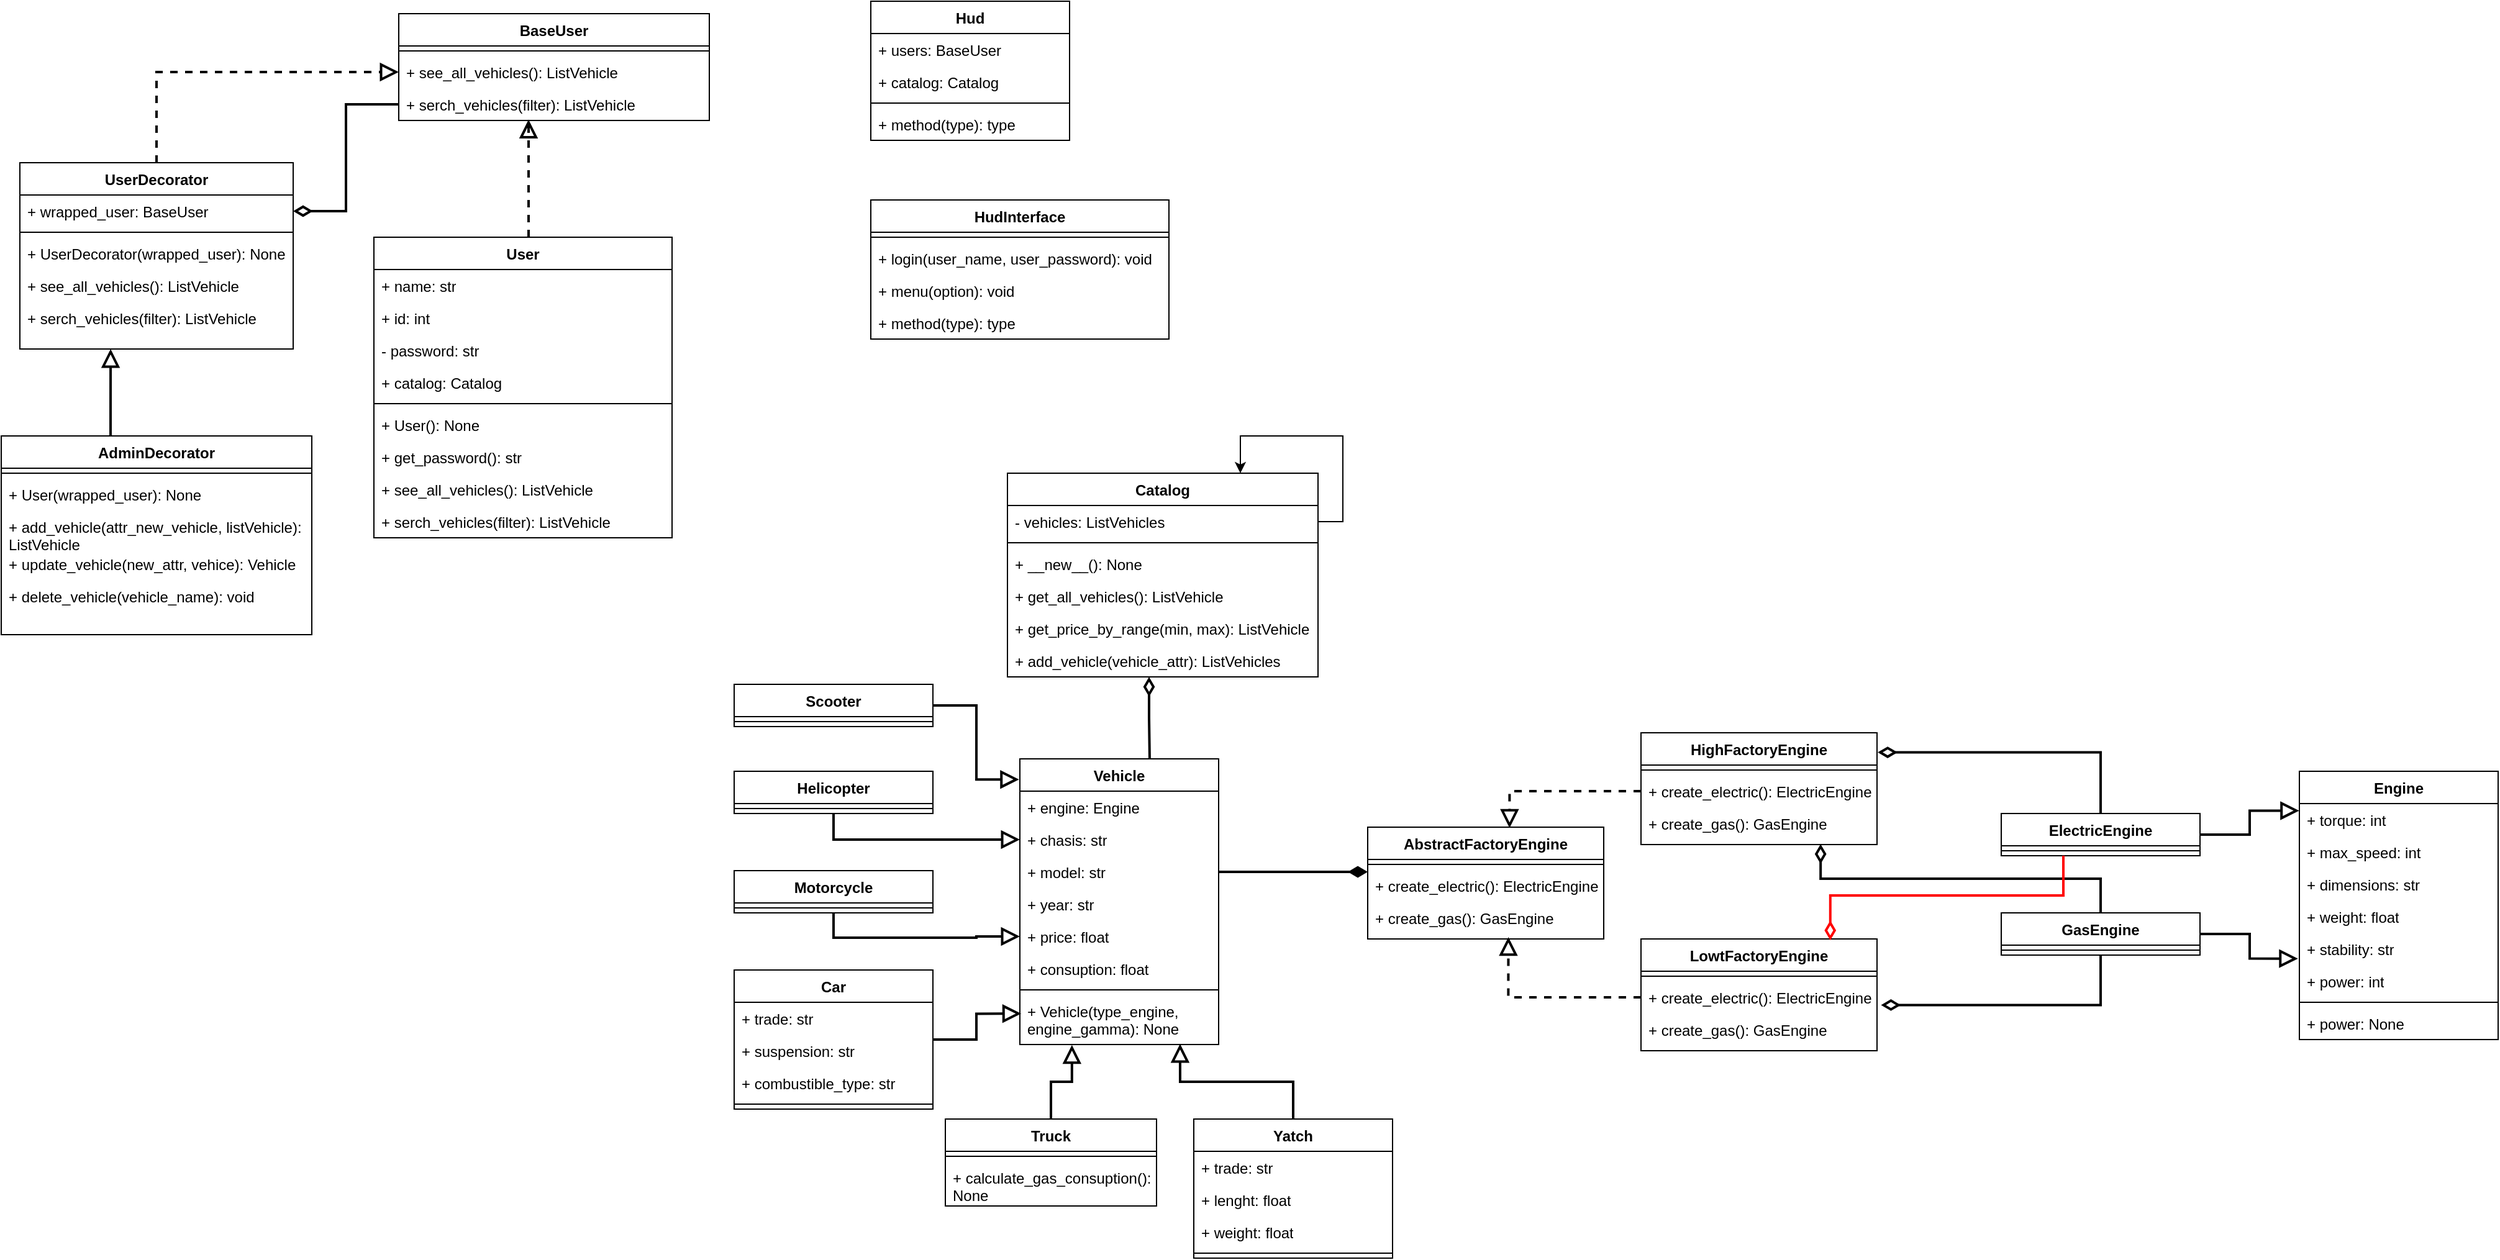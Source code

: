 <mxfile version="24.3.0" type="github">
  <diagram name="Página-1" id="9JtSwNhYOpgH9qorqn5r">
    <mxGraphModel dx="1753" dy="1662" grid="1" gridSize="10" guides="1" tooltips="1" connect="1" arrows="1" fold="1" page="1" pageScale="1" pageWidth="827" pageHeight="1169" math="0" shadow="0">
      <root>
        <mxCell id="0" />
        <mxCell id="1" parent="0" />
        <mxCell id="m1nBJQU90JqvEYAqVLsa-41" value="Vehicle" style="swimlane;fontStyle=1;align=center;verticalAlign=top;childLayout=stackLayout;horizontal=1;startSize=26;horizontalStack=0;resizeParent=1;resizeParentMax=0;resizeLast=0;collapsible=1;marginBottom=0;whiteSpace=wrap;html=1;" parent="1" vertex="1">
          <mxGeometry x="240" y="340" width="160" height="230" as="geometry" />
        </mxCell>
        <mxCell id="m1nBJQU90JqvEYAqVLsa-42" value="+ engine: Engine" style="text;strokeColor=none;fillColor=none;align=left;verticalAlign=top;spacingLeft=4;spacingRight=4;overflow=hidden;rotatable=0;points=[[0,0.5],[1,0.5]];portConstraint=eastwest;whiteSpace=wrap;html=1;" parent="m1nBJQU90JqvEYAqVLsa-41" vertex="1">
          <mxGeometry y="26" width="160" height="26" as="geometry" />
        </mxCell>
        <mxCell id="m1nBJQU90JqvEYAqVLsa-54" value="+ chasis: str" style="text;strokeColor=none;fillColor=none;align=left;verticalAlign=top;spacingLeft=4;spacingRight=4;overflow=hidden;rotatable=0;points=[[0,0.5],[1,0.5]];portConstraint=eastwest;whiteSpace=wrap;html=1;" parent="m1nBJQU90JqvEYAqVLsa-41" vertex="1">
          <mxGeometry y="52" width="160" height="26" as="geometry" />
        </mxCell>
        <mxCell id="m1nBJQU90JqvEYAqVLsa-55" value="+ model: str" style="text;strokeColor=none;fillColor=none;align=left;verticalAlign=top;spacingLeft=4;spacingRight=4;overflow=hidden;rotatable=0;points=[[0,0.5],[1,0.5]];portConstraint=eastwest;whiteSpace=wrap;html=1;" parent="m1nBJQU90JqvEYAqVLsa-41" vertex="1">
          <mxGeometry y="78" width="160" height="26" as="geometry" />
        </mxCell>
        <mxCell id="m1nBJQU90JqvEYAqVLsa-56" value="+ year: str" style="text;strokeColor=none;fillColor=none;align=left;verticalAlign=top;spacingLeft=4;spacingRight=4;overflow=hidden;rotatable=0;points=[[0,0.5],[1,0.5]];portConstraint=eastwest;whiteSpace=wrap;html=1;" parent="m1nBJQU90JqvEYAqVLsa-41" vertex="1">
          <mxGeometry y="104" width="160" height="26" as="geometry" />
        </mxCell>
        <mxCell id="m1nBJQU90JqvEYAqVLsa-57" value="+ price: float" style="text;strokeColor=none;fillColor=none;align=left;verticalAlign=top;spacingLeft=4;spacingRight=4;overflow=hidden;rotatable=0;points=[[0,0.5],[1,0.5]];portConstraint=eastwest;whiteSpace=wrap;html=1;" parent="m1nBJQU90JqvEYAqVLsa-41" vertex="1">
          <mxGeometry y="130" width="160" height="26" as="geometry" />
        </mxCell>
        <mxCell id="m1nBJQU90JqvEYAqVLsa-58" value="+ consuption: float" style="text;strokeColor=none;fillColor=none;align=left;verticalAlign=top;spacingLeft=4;spacingRight=4;overflow=hidden;rotatable=0;points=[[0,0.5],[1,0.5]];portConstraint=eastwest;whiteSpace=wrap;html=1;" parent="m1nBJQU90JqvEYAqVLsa-41" vertex="1">
          <mxGeometry y="156" width="160" height="26" as="geometry" />
        </mxCell>
        <mxCell id="m1nBJQU90JqvEYAqVLsa-43" value="" style="line;strokeWidth=1;fillColor=none;align=left;verticalAlign=middle;spacingTop=-1;spacingLeft=3;spacingRight=3;rotatable=0;labelPosition=right;points=[];portConstraint=eastwest;strokeColor=inherit;" parent="m1nBJQU90JqvEYAqVLsa-41" vertex="1">
          <mxGeometry y="182" width="160" height="8" as="geometry" />
        </mxCell>
        <mxCell id="m1nBJQU90JqvEYAqVLsa-44" value="+ Vehicle(type_engine, engine_gamma): None" style="text;strokeColor=none;fillColor=none;align=left;verticalAlign=top;spacingLeft=4;spacingRight=4;overflow=hidden;rotatable=0;points=[[0,0.5],[1,0.5]];portConstraint=eastwest;whiteSpace=wrap;html=1;" parent="m1nBJQU90JqvEYAqVLsa-41" vertex="1">
          <mxGeometry y="190" width="160" height="40" as="geometry" />
        </mxCell>
        <mxCell id="m1nBJQU90JqvEYAqVLsa-45" value="Engine" style="swimlane;fontStyle=1;align=center;verticalAlign=top;childLayout=stackLayout;horizontal=1;startSize=26;horizontalStack=0;resizeParent=1;resizeParentMax=0;resizeLast=0;collapsible=1;marginBottom=0;whiteSpace=wrap;html=1;" parent="1" vertex="1">
          <mxGeometry x="1270" y="350" width="160" height="216" as="geometry" />
        </mxCell>
        <mxCell id="m1nBJQU90JqvEYAqVLsa-46" value="+ torque: int" style="text;strokeColor=none;fillColor=none;align=left;verticalAlign=top;spacingLeft=4;spacingRight=4;overflow=hidden;rotatable=0;points=[[0,0.5],[1,0.5]];portConstraint=eastwest;whiteSpace=wrap;html=1;" parent="m1nBJQU90JqvEYAqVLsa-45" vertex="1">
          <mxGeometry y="26" width="160" height="26" as="geometry" />
        </mxCell>
        <mxCell id="m1nBJQU90JqvEYAqVLsa-49" value="+ max_speed: int" style="text;strokeColor=none;fillColor=none;align=left;verticalAlign=top;spacingLeft=4;spacingRight=4;overflow=hidden;rotatable=0;points=[[0,0.5],[1,0.5]];portConstraint=eastwest;whiteSpace=wrap;html=1;" parent="m1nBJQU90JqvEYAqVLsa-45" vertex="1">
          <mxGeometry y="52" width="160" height="26" as="geometry" />
        </mxCell>
        <mxCell id="m1nBJQU90JqvEYAqVLsa-50" value="+ dimensions: str" style="text;strokeColor=none;fillColor=none;align=left;verticalAlign=top;spacingLeft=4;spacingRight=4;overflow=hidden;rotatable=0;points=[[0,0.5],[1,0.5]];portConstraint=eastwest;whiteSpace=wrap;html=1;" parent="m1nBJQU90JqvEYAqVLsa-45" vertex="1">
          <mxGeometry y="78" width="160" height="26" as="geometry" />
        </mxCell>
        <mxCell id="m1nBJQU90JqvEYAqVLsa-51" value="+ weight: float" style="text;strokeColor=none;fillColor=none;align=left;verticalAlign=top;spacingLeft=4;spacingRight=4;overflow=hidden;rotatable=0;points=[[0,0.5],[1,0.5]];portConstraint=eastwest;whiteSpace=wrap;html=1;" parent="m1nBJQU90JqvEYAqVLsa-45" vertex="1">
          <mxGeometry y="104" width="160" height="26" as="geometry" />
        </mxCell>
        <mxCell id="m1nBJQU90JqvEYAqVLsa-52" value="+ stability: str" style="text;strokeColor=none;fillColor=none;align=left;verticalAlign=top;spacingLeft=4;spacingRight=4;overflow=hidden;rotatable=0;points=[[0,0.5],[1,0.5]];portConstraint=eastwest;whiteSpace=wrap;html=1;" parent="m1nBJQU90JqvEYAqVLsa-45" vertex="1">
          <mxGeometry y="130" width="160" height="26" as="geometry" />
        </mxCell>
        <mxCell id="m1nBJQU90JqvEYAqVLsa-53" value="+ power: int" style="text;strokeColor=none;fillColor=none;align=left;verticalAlign=top;spacingLeft=4;spacingRight=4;overflow=hidden;rotatable=0;points=[[0,0.5],[1,0.5]];portConstraint=eastwest;whiteSpace=wrap;html=1;" parent="m1nBJQU90JqvEYAqVLsa-45" vertex="1">
          <mxGeometry y="156" width="160" height="26" as="geometry" />
        </mxCell>
        <mxCell id="m1nBJQU90JqvEYAqVLsa-47" value="" style="line;strokeWidth=1;fillColor=none;align=left;verticalAlign=middle;spacingTop=-1;spacingLeft=3;spacingRight=3;rotatable=0;labelPosition=right;points=[];portConstraint=eastwest;strokeColor=inherit;" parent="m1nBJQU90JqvEYAqVLsa-45" vertex="1">
          <mxGeometry y="182" width="160" height="8" as="geometry" />
        </mxCell>
        <mxCell id="m1nBJQU90JqvEYAqVLsa-172" value="+ power: None" style="text;strokeColor=none;fillColor=none;align=left;verticalAlign=top;spacingLeft=4;spacingRight=4;overflow=hidden;rotatable=0;points=[[0,0.5],[1,0.5]];portConstraint=eastwest;whiteSpace=wrap;html=1;" parent="m1nBJQU90JqvEYAqVLsa-45" vertex="1">
          <mxGeometry y="190" width="160" height="26" as="geometry" />
        </mxCell>
        <mxCell id="m1nBJQU90JqvEYAqVLsa-96" style="edgeStyle=orthogonalEdgeStyle;rounded=0;orthogonalLoop=1;jettySize=auto;html=1;entryX=0;entryY=0.5;entryDx=0;entryDy=0;strokeWidth=2;endSize=10;endArrow=block;endFill=0;startSize=10;" parent="1" source="m1nBJQU90JqvEYAqVLsa-59" target="m1nBJQU90JqvEYAqVLsa-54" edge="1">
          <mxGeometry relative="1" as="geometry" />
        </mxCell>
        <mxCell id="m1nBJQU90JqvEYAqVLsa-59" value="Helicopter" style="swimlane;fontStyle=1;align=center;verticalAlign=top;childLayout=stackLayout;horizontal=1;startSize=26;horizontalStack=0;resizeParent=1;resizeParentMax=0;resizeLast=0;collapsible=1;marginBottom=0;whiteSpace=wrap;html=1;" parent="1" vertex="1">
          <mxGeometry x="10" y="350" width="160" height="34" as="geometry" />
        </mxCell>
        <mxCell id="m1nBJQU90JqvEYAqVLsa-61" value="" style="line;strokeWidth=1;fillColor=none;align=left;verticalAlign=middle;spacingTop=-1;spacingLeft=3;spacingRight=3;rotatable=0;labelPosition=right;points=[];portConstraint=eastwest;strokeColor=inherit;" parent="m1nBJQU90JqvEYAqVLsa-59" vertex="1">
          <mxGeometry y="26" width="160" height="8" as="geometry" />
        </mxCell>
        <mxCell id="m1nBJQU90JqvEYAqVLsa-63" value="Scooter" style="swimlane;fontStyle=1;align=center;verticalAlign=top;childLayout=stackLayout;horizontal=1;startSize=26;horizontalStack=0;resizeParent=1;resizeParentMax=0;resizeLast=0;collapsible=1;marginBottom=0;whiteSpace=wrap;html=1;" parent="1" vertex="1">
          <mxGeometry x="10" y="280" width="160" height="34" as="geometry" />
        </mxCell>
        <mxCell id="m1nBJQU90JqvEYAqVLsa-65" value="" style="line;strokeWidth=1;fillColor=none;align=left;verticalAlign=middle;spacingTop=-1;spacingLeft=3;spacingRight=3;rotatable=0;labelPosition=right;points=[];portConstraint=eastwest;strokeColor=inherit;" parent="m1nBJQU90JqvEYAqVLsa-63" vertex="1">
          <mxGeometry y="26" width="160" height="8" as="geometry" />
        </mxCell>
        <mxCell id="m1nBJQU90JqvEYAqVLsa-94" style="edgeStyle=orthogonalEdgeStyle;rounded=0;orthogonalLoop=1;jettySize=auto;html=1;entryX=0;entryY=0.5;entryDx=0;entryDy=0;strokeWidth=2;endSize=10;endArrow=block;endFill=0;startSize=10;" parent="1" source="m1nBJQU90JqvEYAqVLsa-67" target="m1nBJQU90JqvEYAqVLsa-57" edge="1">
          <mxGeometry relative="1" as="geometry" />
        </mxCell>
        <mxCell id="m1nBJQU90JqvEYAqVLsa-67" value="Motorcycle" style="swimlane;fontStyle=1;align=center;verticalAlign=top;childLayout=stackLayout;horizontal=1;startSize=26;horizontalStack=0;resizeParent=1;resizeParentMax=0;resizeLast=0;collapsible=1;marginBottom=0;whiteSpace=wrap;html=1;" parent="1" vertex="1">
          <mxGeometry x="10" y="430" width="160" height="34" as="geometry" />
        </mxCell>
        <mxCell id="m1nBJQU90JqvEYAqVLsa-69" value="" style="line;strokeWidth=1;fillColor=none;align=left;verticalAlign=middle;spacingTop=-1;spacingLeft=3;spacingRight=3;rotatable=0;labelPosition=right;points=[];portConstraint=eastwest;strokeColor=inherit;" parent="m1nBJQU90JqvEYAqVLsa-67" vertex="1">
          <mxGeometry y="26" width="160" height="8" as="geometry" />
        </mxCell>
        <mxCell id="m1nBJQU90JqvEYAqVLsa-71" value="Car" style="swimlane;fontStyle=1;align=center;verticalAlign=top;childLayout=stackLayout;horizontal=1;startSize=26;horizontalStack=0;resizeParent=1;resizeParentMax=0;resizeLast=0;collapsible=1;marginBottom=0;whiteSpace=wrap;html=1;" parent="1" vertex="1">
          <mxGeometry x="10" y="510" width="160" height="112" as="geometry" />
        </mxCell>
        <mxCell id="m1nBJQU90JqvEYAqVLsa-87" value="+ trade: str" style="text;strokeColor=none;fillColor=none;align=left;verticalAlign=top;spacingLeft=4;spacingRight=4;overflow=hidden;rotatable=0;points=[[0,0.5],[1,0.5]];portConstraint=eastwest;whiteSpace=wrap;html=1;" parent="m1nBJQU90JqvEYAqVLsa-71" vertex="1">
          <mxGeometry y="26" width="160" height="26" as="geometry" />
        </mxCell>
        <mxCell id="m1nBJQU90JqvEYAqVLsa-89" value="+ suspension: str" style="text;strokeColor=none;fillColor=none;align=left;verticalAlign=top;spacingLeft=4;spacingRight=4;overflow=hidden;rotatable=0;points=[[0,0.5],[1,0.5]];portConstraint=eastwest;whiteSpace=wrap;html=1;" parent="m1nBJQU90JqvEYAqVLsa-71" vertex="1">
          <mxGeometry y="52" width="160" height="26" as="geometry" />
        </mxCell>
        <mxCell id="m1nBJQU90JqvEYAqVLsa-88" value="+ combustible_type: str" style="text;strokeColor=none;fillColor=none;align=left;verticalAlign=top;spacingLeft=4;spacingRight=4;overflow=hidden;rotatable=0;points=[[0,0.5],[1,0.5]];portConstraint=eastwest;whiteSpace=wrap;html=1;" parent="m1nBJQU90JqvEYAqVLsa-71" vertex="1">
          <mxGeometry y="78" width="160" height="26" as="geometry" />
        </mxCell>
        <mxCell id="m1nBJQU90JqvEYAqVLsa-73" value="" style="line;strokeWidth=1;fillColor=none;align=left;verticalAlign=middle;spacingTop=-1;spacingLeft=3;spacingRight=3;rotatable=0;labelPosition=right;points=[];portConstraint=eastwest;strokeColor=inherit;" parent="m1nBJQU90JqvEYAqVLsa-71" vertex="1">
          <mxGeometry y="104" width="160" height="8" as="geometry" />
        </mxCell>
        <mxCell id="m1nBJQU90JqvEYAqVLsa-90" style="edgeStyle=orthogonalEdgeStyle;rounded=0;orthogonalLoop=1;jettySize=auto;html=1;entryX=0.262;entryY=1.01;entryDx=0;entryDy=0;entryPerimeter=0;strokeWidth=2;endSize=10;endArrow=block;endFill=0;startSize=10;" parent="1" source="m1nBJQU90JqvEYAqVLsa-75" target="m1nBJQU90JqvEYAqVLsa-44" edge="1">
          <mxGeometry relative="1" as="geometry" />
        </mxCell>
        <mxCell id="m1nBJQU90JqvEYAqVLsa-75" value="Truck" style="swimlane;fontStyle=1;align=center;verticalAlign=top;childLayout=stackLayout;horizontal=1;startSize=26;horizontalStack=0;resizeParent=1;resizeParentMax=0;resizeLast=0;collapsible=1;marginBottom=0;whiteSpace=wrap;html=1;" parent="1" vertex="1">
          <mxGeometry x="180" y="630" width="170" height="70" as="geometry" />
        </mxCell>
        <mxCell id="m1nBJQU90JqvEYAqVLsa-77" value="" style="line;strokeWidth=1;fillColor=none;align=left;verticalAlign=middle;spacingTop=-1;spacingLeft=3;spacingRight=3;rotatable=0;labelPosition=right;points=[];portConstraint=eastwest;strokeColor=inherit;" parent="m1nBJQU90JqvEYAqVLsa-75" vertex="1">
          <mxGeometry y="26" width="170" height="8" as="geometry" />
        </mxCell>
        <mxCell id="m1nBJQU90JqvEYAqVLsa-78" value="+ calculate_gas_consuption(): None" style="text;strokeColor=none;fillColor=none;align=left;verticalAlign=top;spacingLeft=4;spacingRight=4;overflow=hidden;rotatable=0;points=[[0,0.5],[1,0.5]];portConstraint=eastwest;whiteSpace=wrap;html=1;" parent="m1nBJQU90JqvEYAqVLsa-75" vertex="1">
          <mxGeometry y="34" width="170" height="36" as="geometry" />
        </mxCell>
        <mxCell id="m1nBJQU90JqvEYAqVLsa-79" value="Yatch" style="swimlane;fontStyle=1;align=center;verticalAlign=top;childLayout=stackLayout;horizontal=1;startSize=26;horizontalStack=0;resizeParent=1;resizeParentMax=0;resizeLast=0;collapsible=1;marginBottom=0;whiteSpace=wrap;html=1;" parent="1" vertex="1">
          <mxGeometry x="380" y="630" width="160" height="112" as="geometry" />
        </mxCell>
        <mxCell id="m1nBJQU90JqvEYAqVLsa-80" value="+ trade: str" style="text;strokeColor=none;fillColor=none;align=left;verticalAlign=top;spacingLeft=4;spacingRight=4;overflow=hidden;rotatable=0;points=[[0,0.5],[1,0.5]];portConstraint=eastwest;whiteSpace=wrap;html=1;" parent="m1nBJQU90JqvEYAqVLsa-79" vertex="1">
          <mxGeometry y="26" width="160" height="26" as="geometry" />
        </mxCell>
        <mxCell id="m1nBJQU90JqvEYAqVLsa-84" value="+ lenght: float" style="text;strokeColor=none;fillColor=none;align=left;verticalAlign=top;spacingLeft=4;spacingRight=4;overflow=hidden;rotatable=0;points=[[0,0.5],[1,0.5]];portConstraint=eastwest;whiteSpace=wrap;html=1;" parent="m1nBJQU90JqvEYAqVLsa-79" vertex="1">
          <mxGeometry y="52" width="160" height="26" as="geometry" />
        </mxCell>
        <mxCell id="m1nBJQU90JqvEYAqVLsa-85" value="+ weight: float" style="text;strokeColor=none;fillColor=none;align=left;verticalAlign=top;spacingLeft=4;spacingRight=4;overflow=hidden;rotatable=0;points=[[0,0.5],[1,0.5]];portConstraint=eastwest;whiteSpace=wrap;html=1;" parent="m1nBJQU90JqvEYAqVLsa-79" vertex="1">
          <mxGeometry y="78" width="160" height="26" as="geometry" />
        </mxCell>
        <mxCell id="m1nBJQU90JqvEYAqVLsa-81" value="" style="line;strokeWidth=1;fillColor=none;align=left;verticalAlign=middle;spacingTop=-1;spacingLeft=3;spacingRight=3;rotatable=0;labelPosition=right;points=[];portConstraint=eastwest;strokeColor=inherit;" parent="m1nBJQU90JqvEYAqVLsa-79" vertex="1">
          <mxGeometry y="104" width="160" height="8" as="geometry" />
        </mxCell>
        <mxCell id="m1nBJQU90JqvEYAqVLsa-91" style="edgeStyle=orthogonalEdgeStyle;rounded=0;orthogonalLoop=1;jettySize=auto;html=1;entryX=0.806;entryY=0.988;entryDx=0;entryDy=0;entryPerimeter=0;strokeWidth=2;endSize=10;endArrow=block;endFill=0;startSize=10;" parent="1" source="m1nBJQU90JqvEYAqVLsa-79" target="m1nBJQU90JqvEYAqVLsa-44" edge="1">
          <mxGeometry relative="1" as="geometry" />
        </mxCell>
        <mxCell id="m1nBJQU90JqvEYAqVLsa-93" style="edgeStyle=orthogonalEdgeStyle;rounded=0;orthogonalLoop=1;jettySize=auto;html=1;entryX=0.007;entryY=0.379;entryDx=0;entryDy=0;entryPerimeter=0;strokeWidth=2;endSize=10;endArrow=block;endFill=0;startSize=10;" parent="1" source="m1nBJQU90JqvEYAqVLsa-71" target="m1nBJQU90JqvEYAqVLsa-44" edge="1">
          <mxGeometry relative="1" as="geometry" />
        </mxCell>
        <mxCell id="m1nBJQU90JqvEYAqVLsa-97" style="edgeStyle=orthogonalEdgeStyle;rounded=0;orthogonalLoop=1;jettySize=auto;html=1;entryX=-0.004;entryY=0.072;entryDx=0;entryDy=0;entryPerimeter=0;strokeWidth=2;endSize=10;endArrow=block;endFill=0;startSize=10;" parent="1" source="m1nBJQU90JqvEYAqVLsa-63" target="m1nBJQU90JqvEYAqVLsa-41" edge="1">
          <mxGeometry relative="1" as="geometry" />
        </mxCell>
        <mxCell id="m1nBJQU90JqvEYAqVLsa-98" value="ElectricEngine" style="swimlane;fontStyle=1;align=center;verticalAlign=top;childLayout=stackLayout;horizontal=1;startSize=26;horizontalStack=0;resizeParent=1;resizeParentMax=0;resizeLast=0;collapsible=1;marginBottom=0;whiteSpace=wrap;html=1;" parent="1" vertex="1">
          <mxGeometry x="1030" y="384" width="160" height="34" as="geometry" />
        </mxCell>
        <mxCell id="m1nBJQU90JqvEYAqVLsa-100" value="" style="line;strokeWidth=1;fillColor=none;align=left;verticalAlign=middle;spacingTop=-1;spacingLeft=3;spacingRight=3;rotatable=0;labelPosition=right;points=[];portConstraint=eastwest;strokeColor=inherit;" parent="m1nBJQU90JqvEYAqVLsa-98" vertex="1">
          <mxGeometry y="26" width="160" height="8" as="geometry" />
        </mxCell>
        <mxCell id="m1nBJQU90JqvEYAqVLsa-106" value="GasEngine" style="swimlane;fontStyle=1;align=center;verticalAlign=top;childLayout=stackLayout;horizontal=1;startSize=26;horizontalStack=0;resizeParent=1;resizeParentMax=0;resizeLast=0;collapsible=1;marginBottom=0;whiteSpace=wrap;html=1;" parent="1" vertex="1">
          <mxGeometry x="1030" y="464" width="160" height="34" as="geometry" />
        </mxCell>
        <mxCell id="m1nBJQU90JqvEYAqVLsa-108" value="" style="line;strokeWidth=1;fillColor=none;align=left;verticalAlign=middle;spacingTop=-1;spacingLeft=3;spacingRight=3;rotatable=0;labelPosition=right;points=[];portConstraint=eastwest;strokeColor=inherit;" parent="m1nBJQU90JqvEYAqVLsa-106" vertex="1">
          <mxGeometry y="26" width="160" height="8" as="geometry" />
        </mxCell>
        <mxCell id="m1nBJQU90JqvEYAqVLsa-114" value="AbstractFactoryEngine" style="swimlane;fontStyle=1;align=center;verticalAlign=top;childLayout=stackLayout;horizontal=1;startSize=26;horizontalStack=0;resizeParent=1;resizeParentMax=0;resizeLast=0;collapsible=1;marginBottom=0;whiteSpace=wrap;html=1;" parent="1" vertex="1">
          <mxGeometry x="520" y="395" width="190" height="90" as="geometry" />
        </mxCell>
        <mxCell id="m1nBJQU90JqvEYAqVLsa-116" value="" style="line;strokeWidth=1;fillColor=none;align=left;verticalAlign=middle;spacingTop=-1;spacingLeft=3;spacingRight=3;rotatable=0;labelPosition=right;points=[];portConstraint=eastwest;strokeColor=inherit;" parent="m1nBJQU90JqvEYAqVLsa-114" vertex="1">
          <mxGeometry y="26" width="190" height="8" as="geometry" />
        </mxCell>
        <mxCell id="m1nBJQU90JqvEYAqVLsa-117" value="+ create_electric(): ElectricEngine" style="text;strokeColor=none;fillColor=none;align=left;verticalAlign=top;spacingLeft=4;spacingRight=4;overflow=hidden;rotatable=0;points=[[0,0.5],[1,0.5]];portConstraint=eastwest;whiteSpace=wrap;html=1;" parent="m1nBJQU90JqvEYAqVLsa-114" vertex="1">
          <mxGeometry y="34" width="190" height="26" as="geometry" />
        </mxCell>
        <mxCell id="m1nBJQU90JqvEYAqVLsa-118" value="+ create_gas(): GasEngine" style="text;strokeColor=none;fillColor=none;align=left;verticalAlign=top;spacingLeft=4;spacingRight=4;overflow=hidden;rotatable=0;points=[[0,0.5],[1,0.5]];portConstraint=eastwest;whiteSpace=wrap;html=1;" parent="m1nBJQU90JqvEYAqVLsa-114" vertex="1">
          <mxGeometry y="60" width="190" height="30" as="geometry" />
        </mxCell>
        <mxCell id="m1nBJQU90JqvEYAqVLsa-119" value="HighFactoryEngine" style="swimlane;fontStyle=1;align=center;verticalAlign=top;childLayout=stackLayout;horizontal=1;startSize=26;horizontalStack=0;resizeParent=1;resizeParentMax=0;resizeLast=0;collapsible=1;marginBottom=0;whiteSpace=wrap;html=1;" parent="1" vertex="1">
          <mxGeometry x="740" y="319" width="190" height="90" as="geometry" />
        </mxCell>
        <mxCell id="m1nBJQU90JqvEYAqVLsa-120" value="" style="line;strokeWidth=1;fillColor=none;align=left;verticalAlign=middle;spacingTop=-1;spacingLeft=3;spacingRight=3;rotatable=0;labelPosition=right;points=[];portConstraint=eastwest;strokeColor=inherit;" parent="m1nBJQU90JqvEYAqVLsa-119" vertex="1">
          <mxGeometry y="26" width="190" height="8" as="geometry" />
        </mxCell>
        <mxCell id="m1nBJQU90JqvEYAqVLsa-121" value="+ create_electric(): ElectricEngine" style="text;strokeColor=none;fillColor=none;align=left;verticalAlign=top;spacingLeft=4;spacingRight=4;overflow=hidden;rotatable=0;points=[[0,0.5],[1,0.5]];portConstraint=eastwest;whiteSpace=wrap;html=1;" parent="m1nBJQU90JqvEYAqVLsa-119" vertex="1">
          <mxGeometry y="34" width="190" height="26" as="geometry" />
        </mxCell>
        <mxCell id="m1nBJQU90JqvEYAqVLsa-122" value="+ create_gas(): GasEngine" style="text;strokeColor=none;fillColor=none;align=left;verticalAlign=top;spacingLeft=4;spacingRight=4;overflow=hidden;rotatable=0;points=[[0,0.5],[1,0.5]];portConstraint=eastwest;whiteSpace=wrap;html=1;" parent="m1nBJQU90JqvEYAqVLsa-119" vertex="1">
          <mxGeometry y="60" width="190" height="30" as="geometry" />
        </mxCell>
        <mxCell id="m1nBJQU90JqvEYAqVLsa-123" value="LowtFactoryEngine" style="swimlane;fontStyle=1;align=center;verticalAlign=top;childLayout=stackLayout;horizontal=1;startSize=26;horizontalStack=0;resizeParent=1;resizeParentMax=0;resizeLast=0;collapsible=1;marginBottom=0;whiteSpace=wrap;html=1;" parent="1" vertex="1">
          <mxGeometry x="740" y="485" width="190" height="90" as="geometry" />
        </mxCell>
        <mxCell id="m1nBJQU90JqvEYAqVLsa-124" value="" style="line;strokeWidth=1;fillColor=none;align=left;verticalAlign=middle;spacingTop=-1;spacingLeft=3;spacingRight=3;rotatable=0;labelPosition=right;points=[];portConstraint=eastwest;strokeColor=inherit;" parent="m1nBJQU90JqvEYAqVLsa-123" vertex="1">
          <mxGeometry y="26" width="190" height="8" as="geometry" />
        </mxCell>
        <mxCell id="m1nBJQU90JqvEYAqVLsa-125" value="+ create_electric(): ElectricEngine" style="text;strokeColor=none;fillColor=none;align=left;verticalAlign=top;spacingLeft=4;spacingRight=4;overflow=hidden;rotatable=0;points=[[0,0.5],[1,0.5]];portConstraint=eastwest;whiteSpace=wrap;html=1;" parent="m1nBJQU90JqvEYAqVLsa-123" vertex="1">
          <mxGeometry y="34" width="190" height="26" as="geometry" />
        </mxCell>
        <mxCell id="m1nBJQU90JqvEYAqVLsa-126" value="+ create_gas(): GasEngine" style="text;strokeColor=none;fillColor=none;align=left;verticalAlign=top;spacingLeft=4;spacingRight=4;overflow=hidden;rotatable=0;points=[[0,0.5],[1,0.5]];portConstraint=eastwest;whiteSpace=wrap;html=1;" parent="m1nBJQU90JqvEYAqVLsa-123" vertex="1">
          <mxGeometry y="60" width="190" height="30" as="geometry" />
        </mxCell>
        <mxCell id="m1nBJQU90JqvEYAqVLsa-128" style="edgeStyle=orthogonalEdgeStyle;rounded=0;orthogonalLoop=1;jettySize=auto;html=1;strokeWidth=2;endSize=10;endArrow=none;endFill=0;startArrow=diamondThin;startFill=1;startSize=10;" parent="1" source="m1nBJQU90JqvEYAqVLsa-117" target="m1nBJQU90JqvEYAqVLsa-55" edge="1">
          <mxGeometry relative="1" as="geometry">
            <Array as="points">
              <mxPoint x="440" y="431" />
              <mxPoint x="440" y="431" />
            </Array>
          </mxGeometry>
        </mxCell>
        <mxCell id="m1nBJQU90JqvEYAqVLsa-131" style="edgeStyle=orthogonalEdgeStyle;rounded=0;orthogonalLoop=1;jettySize=auto;html=1;entryX=0.596;entryY=0.948;entryDx=0;entryDy=0;entryPerimeter=0;strokeWidth=2;endSize=10;endArrow=block;endFill=0;startArrow=none;startFill=0;dashed=1;startSize=10;" parent="1" source="m1nBJQU90JqvEYAqVLsa-125" target="m1nBJQU90JqvEYAqVLsa-118" edge="1">
          <mxGeometry relative="1" as="geometry">
            <Array as="points">
              <mxPoint x="633" y="532" />
            </Array>
          </mxGeometry>
        </mxCell>
        <mxCell id="m1nBJQU90JqvEYAqVLsa-132" style="edgeStyle=orthogonalEdgeStyle;rounded=0;orthogonalLoop=1;jettySize=auto;html=1;entryX=0.601;entryY=0.007;entryDx=0;entryDy=0;entryPerimeter=0;strokeWidth=2;endSize=10;endArrow=block;endFill=0;startArrow=none;startFill=0;dashed=1;startSize=10;" parent="1" source="m1nBJQU90JqvEYAqVLsa-121" target="m1nBJQU90JqvEYAqVLsa-114" edge="1">
          <mxGeometry relative="1" as="geometry" />
        </mxCell>
        <mxCell id="m1nBJQU90JqvEYAqVLsa-135" style="edgeStyle=orthogonalEdgeStyle;rounded=0;orthogonalLoop=1;jettySize=auto;html=1;entryX=1.017;entryY=0.739;entryDx=0;entryDy=0;entryPerimeter=0;strokeWidth=2;endSize=10;startSize=10;endArrow=diamondThin;endFill=0;" parent="1" source="m1nBJQU90JqvEYAqVLsa-106" target="m1nBJQU90JqvEYAqVLsa-125" edge="1">
          <mxGeometry relative="1" as="geometry" />
        </mxCell>
        <mxCell id="m1nBJQU90JqvEYAqVLsa-136" style="edgeStyle=orthogonalEdgeStyle;rounded=0;orthogonalLoop=1;jettySize=auto;html=1;entryX=1.003;entryY=0.175;entryDx=0;entryDy=0;entryPerimeter=0;strokeWidth=2;endSize=10;startSize=10;endArrow=diamondThin;endFill=0;" parent="1" source="m1nBJQU90JqvEYAqVLsa-98" target="m1nBJQU90JqvEYAqVLsa-119" edge="1">
          <mxGeometry relative="1" as="geometry">
            <Array as="points">
              <mxPoint x="1110" y="335" />
            </Array>
          </mxGeometry>
        </mxCell>
        <mxCell id="m1nBJQU90JqvEYAqVLsa-137" style="edgeStyle=orthogonalEdgeStyle;rounded=0;orthogonalLoop=1;jettySize=auto;html=1;entryX=0.761;entryY=0.988;entryDx=0;entryDy=0;entryPerimeter=0;strokeWidth=2;endSize=10;startSize=10;endArrow=diamondThin;endFill=0;" parent="1" source="m1nBJQU90JqvEYAqVLsa-106" target="m1nBJQU90JqvEYAqVLsa-122" edge="1">
          <mxGeometry relative="1" as="geometry" />
        </mxCell>
        <mxCell id="m1nBJQU90JqvEYAqVLsa-138" style="edgeStyle=orthogonalEdgeStyle;rounded=0;orthogonalLoop=1;jettySize=auto;html=1;entryX=0.802;entryY=0.012;entryDx=0;entryDy=0;entryPerimeter=0;strokeColor=#FF0000;strokeWidth=2;endSize=10;startSize=10;endArrow=diamondThin;endFill=0;" parent="1" source="m1nBJQU90JqvEYAqVLsa-98" target="m1nBJQU90JqvEYAqVLsa-123" edge="1">
          <mxGeometry relative="1" as="geometry">
            <Array as="points">
              <mxPoint x="1080" y="450" />
              <mxPoint x="892" y="450" />
            </Array>
          </mxGeometry>
        </mxCell>
        <mxCell id="m1nBJQU90JqvEYAqVLsa-140" style="edgeStyle=orthogonalEdgeStyle;rounded=0;orthogonalLoop=1;jettySize=auto;html=1;entryX=-0.001;entryY=0.219;entryDx=0;entryDy=0;entryPerimeter=0;strokeWidth=2;endSize=10;startSize=10;endArrow=block;endFill=0;" parent="1" source="m1nBJQU90JqvEYAqVLsa-98" target="m1nBJQU90JqvEYAqVLsa-46" edge="1">
          <mxGeometry relative="1" as="geometry" />
        </mxCell>
        <mxCell id="m1nBJQU90JqvEYAqVLsa-142" style="edgeStyle=orthogonalEdgeStyle;rounded=0;orthogonalLoop=1;jettySize=auto;html=1;entryX=-0.007;entryY=0.801;entryDx=0;entryDy=0;entryPerimeter=0;strokeWidth=2;endSize=10;startSize=10;endArrow=block;endFill=0;" parent="1" source="m1nBJQU90JqvEYAqVLsa-106" target="m1nBJQU90JqvEYAqVLsa-52" edge="1">
          <mxGeometry relative="1" as="geometry" />
        </mxCell>
        <mxCell id="m1nBJQU90JqvEYAqVLsa-143" value="Catalog" style="swimlane;fontStyle=1;align=center;verticalAlign=top;childLayout=stackLayout;horizontal=1;startSize=26;horizontalStack=0;resizeParent=1;resizeParentMax=0;resizeLast=0;collapsible=1;marginBottom=0;whiteSpace=wrap;html=1;" parent="1" vertex="1">
          <mxGeometry x="230" y="110" width="250" height="164" as="geometry" />
        </mxCell>
        <mxCell id="m1nBJQU90JqvEYAqVLsa-151" style="edgeStyle=orthogonalEdgeStyle;rounded=0;orthogonalLoop=1;jettySize=auto;html=1;exitX=1;exitY=0.5;exitDx=0;exitDy=0;entryX=0.75;entryY=0;entryDx=0;entryDy=0;" parent="m1nBJQU90JqvEYAqVLsa-143" source="m1nBJQU90JqvEYAqVLsa-144" target="m1nBJQU90JqvEYAqVLsa-143" edge="1">
          <mxGeometry relative="1" as="geometry">
            <Array as="points">
              <mxPoint x="270" y="39" />
              <mxPoint x="270" y="-30" />
              <mxPoint x="188" y="-30" />
            </Array>
          </mxGeometry>
        </mxCell>
        <mxCell id="m1nBJQU90JqvEYAqVLsa-144" value="- vehicles: ListVehicles" style="text;strokeColor=none;fillColor=none;align=left;verticalAlign=top;spacingLeft=4;spacingRight=4;overflow=hidden;rotatable=0;points=[[0,0.5],[1,0.5]];portConstraint=eastwest;whiteSpace=wrap;html=1;" parent="m1nBJQU90JqvEYAqVLsa-143" vertex="1">
          <mxGeometry y="26" width="250" height="26" as="geometry" />
        </mxCell>
        <mxCell id="m1nBJQU90JqvEYAqVLsa-145" value="" style="line;strokeWidth=1;fillColor=none;align=left;verticalAlign=middle;spacingTop=-1;spacingLeft=3;spacingRight=3;rotatable=0;labelPosition=right;points=[];portConstraint=eastwest;strokeColor=inherit;" parent="m1nBJQU90JqvEYAqVLsa-143" vertex="1">
          <mxGeometry y="52" width="250" height="8" as="geometry" />
        </mxCell>
        <mxCell id="m1nBJQU90JqvEYAqVLsa-146" value="+ __new__(): None" style="text;strokeColor=none;fillColor=none;align=left;verticalAlign=top;spacingLeft=4;spacingRight=4;overflow=hidden;rotatable=0;points=[[0,0.5],[1,0.5]];portConstraint=eastwest;whiteSpace=wrap;html=1;" parent="m1nBJQU90JqvEYAqVLsa-143" vertex="1">
          <mxGeometry y="60" width="250" height="26" as="geometry" />
        </mxCell>
        <mxCell id="m1nBJQU90JqvEYAqVLsa-147" value="+ get_all_vehicles(): ListVehicle" style="text;strokeColor=none;fillColor=none;align=left;verticalAlign=top;spacingLeft=4;spacingRight=4;overflow=hidden;rotatable=0;points=[[0,0.5],[1,0.5]];portConstraint=eastwest;whiteSpace=wrap;html=1;" parent="m1nBJQU90JqvEYAqVLsa-143" vertex="1">
          <mxGeometry y="86" width="250" height="26" as="geometry" />
        </mxCell>
        <mxCell id="m1nBJQU90JqvEYAqVLsa-148" value="+ get_price_by_range(min, max): ListVehicle" style="text;strokeColor=none;fillColor=none;align=left;verticalAlign=top;spacingLeft=4;spacingRight=4;overflow=hidden;rotatable=0;points=[[0,0.5],[1,0.5]];portConstraint=eastwest;whiteSpace=wrap;html=1;" parent="m1nBJQU90JqvEYAqVLsa-143" vertex="1">
          <mxGeometry y="112" width="250" height="26" as="geometry" />
        </mxCell>
        <mxCell id="m1nBJQU90JqvEYAqVLsa-149" value="+ add_vehicle(vehicle_attr): ListVehicles" style="text;strokeColor=none;fillColor=none;align=left;verticalAlign=top;spacingLeft=4;spacingRight=4;overflow=hidden;rotatable=0;points=[[0,0.5],[1,0.5]];portConstraint=eastwest;whiteSpace=wrap;html=1;" parent="m1nBJQU90JqvEYAqVLsa-143" vertex="1">
          <mxGeometry y="138" width="250" height="26" as="geometry" />
        </mxCell>
        <mxCell id="m1nBJQU90JqvEYAqVLsa-152" value="User" style="swimlane;fontStyle=1;align=center;verticalAlign=top;childLayout=stackLayout;horizontal=1;startSize=26;horizontalStack=0;resizeParent=1;resizeParentMax=0;resizeLast=0;collapsible=1;marginBottom=0;whiteSpace=wrap;html=1;" parent="1" vertex="1">
          <mxGeometry x="-280" y="-80" width="240" height="242" as="geometry" />
        </mxCell>
        <mxCell id="m1nBJQU90JqvEYAqVLsa-153" value="+ name: str" style="text;strokeColor=none;fillColor=none;align=left;verticalAlign=top;spacingLeft=4;spacingRight=4;overflow=hidden;rotatable=0;points=[[0,0.5],[1,0.5]];portConstraint=eastwest;whiteSpace=wrap;html=1;" parent="m1nBJQU90JqvEYAqVLsa-152" vertex="1">
          <mxGeometry y="26" width="240" height="26" as="geometry" />
        </mxCell>
        <mxCell id="m1nBJQU90JqvEYAqVLsa-199" value="+ id: int" style="text;strokeColor=none;fillColor=none;align=left;verticalAlign=top;spacingLeft=4;spacingRight=4;overflow=hidden;rotatable=0;points=[[0,0.5],[1,0.5]];portConstraint=eastwest;whiteSpace=wrap;html=1;" parent="m1nBJQU90JqvEYAqVLsa-152" vertex="1">
          <mxGeometry y="52" width="240" height="26" as="geometry" />
        </mxCell>
        <mxCell id="yRV85CWnX3oW5zuQdiCq-1" value="- password: str" style="text;strokeColor=none;fillColor=none;align=left;verticalAlign=top;spacingLeft=4;spacingRight=4;overflow=hidden;rotatable=0;points=[[0,0.5],[1,0.5]];portConstraint=eastwest;whiteSpace=wrap;html=1;" parent="m1nBJQU90JqvEYAqVLsa-152" vertex="1">
          <mxGeometry y="78" width="240" height="26" as="geometry" />
        </mxCell>
        <mxCell id="m1nBJQU90JqvEYAqVLsa-156" value="+ catalog: Catalog" style="text;strokeColor=none;fillColor=none;align=left;verticalAlign=top;spacingLeft=4;spacingRight=4;overflow=hidden;rotatable=0;points=[[0,0.5],[1,0.5]];portConstraint=eastwest;whiteSpace=wrap;html=1;" parent="m1nBJQU90JqvEYAqVLsa-152" vertex="1">
          <mxGeometry y="104" width="240" height="26" as="geometry" />
        </mxCell>
        <mxCell id="m1nBJQU90JqvEYAqVLsa-154" value="" style="line;strokeWidth=1;fillColor=none;align=left;verticalAlign=middle;spacingTop=-1;spacingLeft=3;spacingRight=3;rotatable=0;labelPosition=right;points=[];portConstraint=eastwest;strokeColor=inherit;" parent="m1nBJQU90JqvEYAqVLsa-152" vertex="1">
          <mxGeometry y="130" width="240" height="8" as="geometry" />
        </mxCell>
        <mxCell id="m1nBJQU90JqvEYAqVLsa-155" value="+ User(): None" style="text;strokeColor=none;fillColor=none;align=left;verticalAlign=top;spacingLeft=4;spacingRight=4;overflow=hidden;rotatable=0;points=[[0,0.5],[1,0.5]];portConstraint=eastwest;whiteSpace=wrap;html=1;" parent="m1nBJQU90JqvEYAqVLsa-152" vertex="1">
          <mxGeometry y="138" width="240" height="26" as="geometry" />
        </mxCell>
        <mxCell id="yRV85CWnX3oW5zuQdiCq-2" value="+ get_password(): str" style="text;strokeColor=none;fillColor=none;align=left;verticalAlign=top;spacingLeft=4;spacingRight=4;overflow=hidden;rotatable=0;points=[[0,0.5],[1,0.5]];portConstraint=eastwest;whiteSpace=wrap;html=1;" parent="m1nBJQU90JqvEYAqVLsa-152" vertex="1">
          <mxGeometry y="164" width="240" height="26" as="geometry" />
        </mxCell>
        <mxCell id="m1nBJQU90JqvEYAqVLsa-157" value="+ see_all_vehicles(): ListVehicle" style="text;strokeColor=none;fillColor=none;align=left;verticalAlign=top;spacingLeft=4;spacingRight=4;overflow=hidden;rotatable=0;points=[[0,0.5],[1,0.5]];portConstraint=eastwest;whiteSpace=wrap;html=1;" parent="m1nBJQU90JqvEYAqVLsa-152" vertex="1">
          <mxGeometry y="190" width="240" height="26" as="geometry" />
        </mxCell>
        <mxCell id="m1nBJQU90JqvEYAqVLsa-159" value="+ serch_vehicles(filter): ListVehicle" style="text;strokeColor=none;fillColor=none;align=left;verticalAlign=top;spacingLeft=4;spacingRight=4;overflow=hidden;rotatable=0;points=[[0,0.5],[1,0.5]];portConstraint=eastwest;whiteSpace=wrap;html=1;" parent="m1nBJQU90JqvEYAqVLsa-152" vertex="1">
          <mxGeometry y="216" width="240" height="26" as="geometry" />
        </mxCell>
        <mxCell id="m1nBJQU90JqvEYAqVLsa-181" style="edgeStyle=orthogonalEdgeStyle;rounded=0;orthogonalLoop=1;jettySize=auto;html=1;entryX=0;entryY=0.5;entryDx=0;entryDy=0;strokeWidth=2;endSize=10;startSize=10;dashed=1;endArrow=block;endFill=0;" parent="1" source="m1nBJQU90JqvEYAqVLsa-164" target="m1nBJQU90JqvEYAqVLsa-178" edge="1">
          <mxGeometry relative="1" as="geometry" />
        </mxCell>
        <mxCell id="m1nBJQU90JqvEYAqVLsa-164" value="UserDecorator" style="swimlane;fontStyle=1;align=center;verticalAlign=top;childLayout=stackLayout;horizontal=1;startSize=26;horizontalStack=0;resizeParent=1;resizeParentMax=0;resizeLast=0;collapsible=1;marginBottom=0;whiteSpace=wrap;html=1;" parent="1" vertex="1">
          <mxGeometry x="-565" y="-140" width="220" height="150" as="geometry" />
        </mxCell>
        <mxCell id="m1nBJQU90JqvEYAqVLsa-165" value="+ wrapped_user: BaseUser" style="text;strokeColor=none;fillColor=none;align=left;verticalAlign=top;spacingLeft=4;spacingRight=4;overflow=hidden;rotatable=0;points=[[0,0.5],[1,0.5]];portConstraint=eastwest;whiteSpace=wrap;html=1;" parent="m1nBJQU90JqvEYAqVLsa-164" vertex="1">
          <mxGeometry y="26" width="220" height="26" as="geometry" />
        </mxCell>
        <mxCell id="m1nBJQU90JqvEYAqVLsa-166" value="" style="line;strokeWidth=1;fillColor=none;align=left;verticalAlign=middle;spacingTop=-1;spacingLeft=3;spacingRight=3;rotatable=0;labelPosition=right;points=[];portConstraint=eastwest;strokeColor=inherit;" parent="m1nBJQU90JqvEYAqVLsa-164" vertex="1">
          <mxGeometry y="52" width="220" height="8" as="geometry" />
        </mxCell>
        <mxCell id="m1nBJQU90JqvEYAqVLsa-185" value="+ UserDecorator(wrapped_user): None" style="text;strokeColor=none;fillColor=none;align=left;verticalAlign=top;spacingLeft=4;spacingRight=4;overflow=hidden;rotatable=0;points=[[0,0.5],[1,0.5]];portConstraint=eastwest;whiteSpace=wrap;html=1;" parent="m1nBJQU90JqvEYAqVLsa-164" vertex="1">
          <mxGeometry y="60" width="220" height="26" as="geometry" />
        </mxCell>
        <mxCell id="m1nBJQU90JqvEYAqVLsa-195" value="+ see_all_vehicles(): ListVehicle" style="text;strokeColor=none;fillColor=none;align=left;verticalAlign=top;spacingLeft=4;spacingRight=4;overflow=hidden;rotatable=0;points=[[0,0.5],[1,0.5]];portConstraint=eastwest;whiteSpace=wrap;html=1;" parent="m1nBJQU90JqvEYAqVLsa-164" vertex="1">
          <mxGeometry y="86" width="220" height="26" as="geometry" />
        </mxCell>
        <mxCell id="m1nBJQU90JqvEYAqVLsa-196" value="+ serch_vehicles(filter): ListVehicle" style="text;strokeColor=none;fillColor=none;align=left;verticalAlign=top;spacingLeft=4;spacingRight=4;overflow=hidden;rotatable=0;points=[[0,0.5],[1,0.5]];portConstraint=eastwest;whiteSpace=wrap;html=1;" parent="m1nBJQU90JqvEYAqVLsa-164" vertex="1">
          <mxGeometry y="112" width="220" height="38" as="geometry" />
        </mxCell>
        <mxCell id="m1nBJQU90JqvEYAqVLsa-168" value="AdminDecorator" style="swimlane;fontStyle=1;align=center;verticalAlign=top;childLayout=stackLayout;horizontal=1;startSize=26;horizontalStack=0;resizeParent=1;resizeParentMax=0;resizeLast=0;collapsible=1;marginBottom=0;whiteSpace=wrap;html=1;" parent="1" vertex="1">
          <mxGeometry x="-580" y="80" width="250" height="160" as="geometry" />
        </mxCell>
        <mxCell id="m1nBJQU90JqvEYAqVLsa-170" value="" style="line;strokeWidth=1;fillColor=none;align=left;verticalAlign=middle;spacingTop=-1;spacingLeft=3;spacingRight=3;rotatable=0;labelPosition=right;points=[];portConstraint=eastwest;strokeColor=inherit;" parent="m1nBJQU90JqvEYAqVLsa-168" vertex="1">
          <mxGeometry y="26" width="250" height="8" as="geometry" />
        </mxCell>
        <mxCell id="m1nBJQU90JqvEYAqVLsa-189" value="+ User(wrapped_user): None" style="text;strokeColor=none;fillColor=none;align=left;verticalAlign=top;spacingLeft=4;spacingRight=4;overflow=hidden;rotatable=0;points=[[0,0.5],[1,0.5]];portConstraint=eastwest;whiteSpace=wrap;html=1;" parent="m1nBJQU90JqvEYAqVLsa-168" vertex="1">
          <mxGeometry y="34" width="250" height="26" as="geometry" />
        </mxCell>
        <mxCell id="m1nBJQU90JqvEYAqVLsa-183" value="+ add_vehicle(attr_new_vehicle, listVehicle): ListVehicle&amp;nbsp;&amp;nbsp;" style="text;strokeColor=none;fillColor=none;align=left;verticalAlign=top;spacingLeft=4;spacingRight=4;overflow=hidden;rotatable=0;points=[[0,0.5],[1,0.5]];portConstraint=eastwest;whiteSpace=wrap;html=1;" parent="m1nBJQU90JqvEYAqVLsa-168" vertex="1">
          <mxGeometry y="60" width="250" height="30" as="geometry" />
        </mxCell>
        <mxCell id="m1nBJQU90JqvEYAqVLsa-184" value="+ update_vehicle(new_attr, vehice): Vehicle" style="text;strokeColor=none;fillColor=none;align=left;verticalAlign=top;spacingLeft=4;spacingRight=4;overflow=hidden;rotatable=0;points=[[0,0.5],[1,0.5]];portConstraint=eastwest;whiteSpace=wrap;html=1;" parent="m1nBJQU90JqvEYAqVLsa-168" vertex="1">
          <mxGeometry y="90" width="250" height="26" as="geometry" />
        </mxCell>
        <mxCell id="m1nBJQU90JqvEYAqVLsa-190" value="+ delete_vehicle(vehicle_name): void" style="text;strokeColor=none;fillColor=none;align=left;verticalAlign=top;spacingLeft=4;spacingRight=4;overflow=hidden;rotatable=0;points=[[0,0.5],[1,0.5]];portConstraint=eastwest;whiteSpace=wrap;html=1;" parent="m1nBJQU90JqvEYAqVLsa-168" vertex="1">
          <mxGeometry y="116" width="250" height="44" as="geometry" />
        </mxCell>
        <mxCell id="m1nBJQU90JqvEYAqVLsa-173" value="BaseUser" style="swimlane;fontStyle=1;align=center;verticalAlign=top;childLayout=stackLayout;horizontal=1;startSize=26;horizontalStack=0;resizeParent=1;resizeParentMax=0;resizeLast=0;collapsible=1;marginBottom=0;whiteSpace=wrap;html=1;" parent="1" vertex="1">
          <mxGeometry x="-260" y="-260" width="250" height="86" as="geometry" />
        </mxCell>
        <mxCell id="m1nBJQU90JqvEYAqVLsa-175" value="" style="line;strokeWidth=1;fillColor=none;align=left;verticalAlign=middle;spacingTop=-1;spacingLeft=3;spacingRight=3;rotatable=0;labelPosition=right;points=[];portConstraint=eastwest;strokeColor=inherit;" parent="m1nBJQU90JqvEYAqVLsa-173" vertex="1">
          <mxGeometry y="26" width="250" height="8" as="geometry" />
        </mxCell>
        <mxCell id="m1nBJQU90JqvEYAqVLsa-178" value="+ see_all_vehicles(): ListVehicle" style="text;strokeColor=none;fillColor=none;align=left;verticalAlign=top;spacingLeft=4;spacingRight=4;overflow=hidden;rotatable=0;points=[[0,0.5],[1,0.5]];portConstraint=eastwest;whiteSpace=wrap;html=1;" parent="m1nBJQU90JqvEYAqVLsa-173" vertex="1">
          <mxGeometry y="34" width="250" height="26" as="geometry" />
        </mxCell>
        <mxCell id="m1nBJQU90JqvEYAqVLsa-179" value="+ serch_vehicles(filter): ListVehicle" style="text;strokeColor=none;fillColor=none;align=left;verticalAlign=top;spacingLeft=4;spacingRight=4;overflow=hidden;rotatable=0;points=[[0,0.5],[1,0.5]];portConstraint=eastwest;whiteSpace=wrap;html=1;" parent="m1nBJQU90JqvEYAqVLsa-173" vertex="1">
          <mxGeometry y="60" width="250" height="26" as="geometry" />
        </mxCell>
        <mxCell id="m1nBJQU90JqvEYAqVLsa-182" style="edgeStyle=orthogonalEdgeStyle;rounded=0;orthogonalLoop=1;jettySize=auto;html=1;entryX=0;entryY=0.5;entryDx=0;entryDy=0;strokeWidth=2;endSize=10;startSize=10;endArrow=none;endFill=0;startArrow=diamondThin;startFill=0;" parent="1" source="m1nBJQU90JqvEYAqVLsa-165" target="m1nBJQU90JqvEYAqVLsa-179" edge="1">
          <mxGeometry relative="1" as="geometry" />
        </mxCell>
        <mxCell id="m1nBJQU90JqvEYAqVLsa-194" style="edgeStyle=orthogonalEdgeStyle;rounded=0;orthogonalLoop=1;jettySize=auto;html=1;entryX=0.418;entryY=0.973;entryDx=0;entryDy=0;entryPerimeter=0;strokeWidth=2;endSize=10;startSize=10;endArrow=block;endFill=0;dashed=1;" parent="1" source="m1nBJQU90JqvEYAqVLsa-152" target="m1nBJQU90JqvEYAqVLsa-179" edge="1">
          <mxGeometry relative="1" as="geometry">
            <Array as="points">
              <mxPoint x="-155" y="-173" />
            </Array>
          </mxGeometry>
        </mxCell>
        <mxCell id="m1nBJQU90JqvEYAqVLsa-198" style="edgeStyle=orthogonalEdgeStyle;rounded=0;orthogonalLoop=1;jettySize=auto;html=1;entryX=0.332;entryY=1;entryDx=0;entryDy=0;entryPerimeter=0;strokeWidth=2;endSize=10;startSize=10;endArrow=block;endFill=0;" parent="1" source="m1nBJQU90JqvEYAqVLsa-168" target="m1nBJQU90JqvEYAqVLsa-196" edge="1">
          <mxGeometry relative="1" as="geometry">
            <Array as="points">
              <mxPoint x="-492" y="60" />
              <mxPoint x="-492" y="60" />
            </Array>
          </mxGeometry>
        </mxCell>
        <mxCell id="m1nBJQU90JqvEYAqVLsa-201" style="edgeStyle=orthogonalEdgeStyle;rounded=0;orthogonalLoop=1;jettySize=auto;html=1;entryX=0.653;entryY=0.001;entryDx=0;entryDy=0;entryPerimeter=0;strokeWidth=2;endSize=10;startSize=10;endArrow=none;endFill=0;startArrow=diamondThin;startFill=0;" parent="1" source="m1nBJQU90JqvEYAqVLsa-143" target="m1nBJQU90JqvEYAqVLsa-41" edge="1">
          <mxGeometry relative="1" as="geometry">
            <Array as="points">
              <mxPoint x="344" y="307" />
              <mxPoint x="345" y="307" />
            </Array>
          </mxGeometry>
        </mxCell>
        <mxCell id="yRV85CWnX3oW5zuQdiCq-3" value="HudInterface" style="swimlane;fontStyle=1;align=center;verticalAlign=top;childLayout=stackLayout;horizontal=1;startSize=26;horizontalStack=0;resizeParent=1;resizeParentMax=0;resizeLast=0;collapsible=1;marginBottom=0;whiteSpace=wrap;html=1;" parent="1" vertex="1">
          <mxGeometry x="120" y="-110" width="240" height="112" as="geometry" />
        </mxCell>
        <mxCell id="yRV85CWnX3oW5zuQdiCq-5" value="" style="line;strokeWidth=1;fillColor=none;align=left;verticalAlign=middle;spacingTop=-1;spacingLeft=3;spacingRight=3;rotatable=0;labelPosition=right;points=[];portConstraint=eastwest;strokeColor=inherit;" parent="yRV85CWnX3oW5zuQdiCq-3" vertex="1">
          <mxGeometry y="26" width="240" height="8" as="geometry" />
        </mxCell>
        <mxCell id="yRV85CWnX3oW5zuQdiCq-6" value="+ login(user_name, user_password): void" style="text;strokeColor=none;fillColor=none;align=left;verticalAlign=top;spacingLeft=4;spacingRight=4;overflow=hidden;rotatable=0;points=[[0,0.5],[1,0.5]];portConstraint=eastwest;whiteSpace=wrap;html=1;" parent="yRV85CWnX3oW5zuQdiCq-3" vertex="1">
          <mxGeometry y="34" width="240" height="26" as="geometry" />
        </mxCell>
        <mxCell id="Iet_rrYwksKZdz6hNYL0-2" value="+ menu(option): void" style="text;strokeColor=none;fillColor=none;align=left;verticalAlign=top;spacingLeft=4;spacingRight=4;overflow=hidden;rotatable=0;points=[[0,0.5],[1,0.5]];portConstraint=eastwest;whiteSpace=wrap;html=1;" vertex="1" parent="yRV85CWnX3oW5zuQdiCq-3">
          <mxGeometry y="60" width="240" height="26" as="geometry" />
        </mxCell>
        <mxCell id="Iet_rrYwksKZdz6hNYL0-3" value="+ method(type): type" style="text;strokeColor=none;fillColor=none;align=left;verticalAlign=top;spacingLeft=4;spacingRight=4;overflow=hidden;rotatable=0;points=[[0,0.5],[1,0.5]];portConstraint=eastwest;whiteSpace=wrap;html=1;" vertex="1" parent="yRV85CWnX3oW5zuQdiCq-3">
          <mxGeometry y="86" width="240" height="26" as="geometry" />
        </mxCell>
        <mxCell id="yRV85CWnX3oW5zuQdiCq-7" value="Hud" style="swimlane;fontStyle=1;align=center;verticalAlign=top;childLayout=stackLayout;horizontal=1;startSize=26;horizontalStack=0;resizeParent=1;resizeParentMax=0;resizeLast=0;collapsible=1;marginBottom=0;whiteSpace=wrap;html=1;" parent="1" vertex="1">
          <mxGeometry x="120" y="-270" width="160" height="112" as="geometry" />
        </mxCell>
        <mxCell id="yRV85CWnX3oW5zuQdiCq-8" value="+ users: BaseUser" style="text;strokeColor=none;fillColor=none;align=left;verticalAlign=top;spacingLeft=4;spacingRight=4;overflow=hidden;rotatable=0;points=[[0,0.5],[1,0.5]];portConstraint=eastwest;whiteSpace=wrap;html=1;" parent="yRV85CWnX3oW5zuQdiCq-7" vertex="1">
          <mxGeometry y="26" width="160" height="26" as="geometry" />
        </mxCell>
        <mxCell id="Iet_rrYwksKZdz6hNYL0-1" value="+ catalog: Catalog" style="text;strokeColor=none;fillColor=none;align=left;verticalAlign=top;spacingLeft=4;spacingRight=4;overflow=hidden;rotatable=0;points=[[0,0.5],[1,0.5]];portConstraint=eastwest;whiteSpace=wrap;html=1;" vertex="1" parent="yRV85CWnX3oW5zuQdiCq-7">
          <mxGeometry y="52" width="160" height="26" as="geometry" />
        </mxCell>
        <mxCell id="yRV85CWnX3oW5zuQdiCq-9" value="" style="line;strokeWidth=1;fillColor=none;align=left;verticalAlign=middle;spacingTop=-1;spacingLeft=3;spacingRight=3;rotatable=0;labelPosition=right;points=[];portConstraint=eastwest;strokeColor=inherit;" parent="yRV85CWnX3oW5zuQdiCq-7" vertex="1">
          <mxGeometry y="78" width="160" height="8" as="geometry" />
        </mxCell>
        <mxCell id="yRV85CWnX3oW5zuQdiCq-10" value="+ method(type): type" style="text;strokeColor=none;fillColor=none;align=left;verticalAlign=top;spacingLeft=4;spacingRight=4;overflow=hidden;rotatable=0;points=[[0,0.5],[1,0.5]];portConstraint=eastwest;whiteSpace=wrap;html=1;" parent="yRV85CWnX3oW5zuQdiCq-7" vertex="1">
          <mxGeometry y="86" width="160" height="26" as="geometry" />
        </mxCell>
      </root>
    </mxGraphModel>
  </diagram>
</mxfile>
